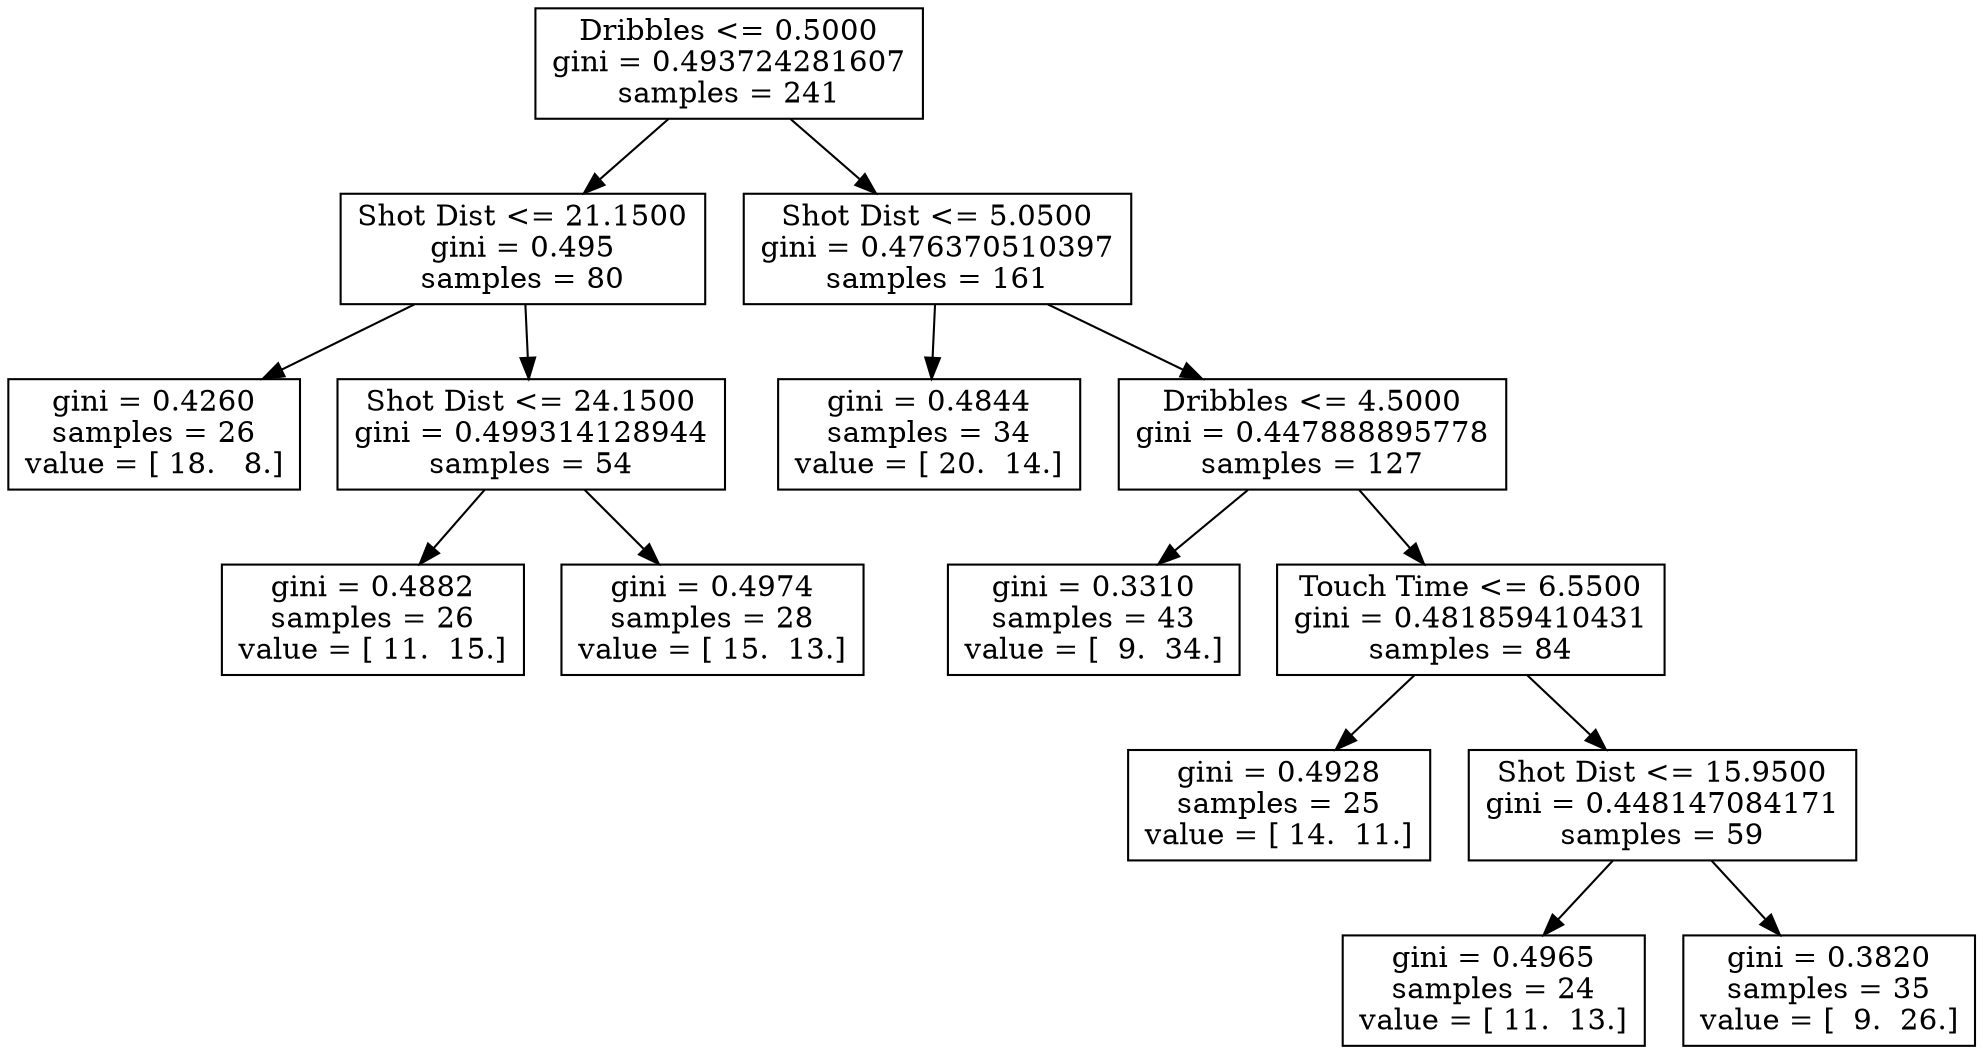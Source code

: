 digraph Tree {
0 [label="Dribbles <= 0.5000\ngini = 0.493724281607\nsamples = 241", shape="box"] ;
1 [label="Shot Dist <= 21.1500\ngini = 0.495\nsamples = 80", shape="box"] ;
0 -> 1 ;
2 [label="gini = 0.4260\nsamples = 26\nvalue = [ 18.   8.]", shape="box"] ;
1 -> 2 ;
3 [label="Shot Dist <= 24.1500\ngini = 0.499314128944\nsamples = 54", shape="box"] ;
1 -> 3 ;
4 [label="gini = 0.4882\nsamples = 26\nvalue = [ 11.  15.]", shape="box"] ;
3 -> 4 ;
5 [label="gini = 0.4974\nsamples = 28\nvalue = [ 15.  13.]", shape="box"] ;
3 -> 5 ;
6 [label="Shot Dist <= 5.0500\ngini = 0.476370510397\nsamples = 161", shape="box"] ;
0 -> 6 ;
7 [label="gini = 0.4844\nsamples = 34\nvalue = [ 20.  14.]", shape="box"] ;
6 -> 7 ;
8 [label="Dribbles <= 4.5000\ngini = 0.447888895778\nsamples = 127", shape="box"] ;
6 -> 8 ;
9 [label="gini = 0.3310\nsamples = 43\nvalue = [  9.  34.]", shape="box"] ;
8 -> 9 ;
10 [label="Touch Time <= 6.5500\ngini = 0.481859410431\nsamples = 84", shape="box"] ;
8 -> 10 ;
11 [label="gini = 0.4928\nsamples = 25\nvalue = [ 14.  11.]", shape="box"] ;
10 -> 11 ;
12 [label="Shot Dist <= 15.9500\ngini = 0.448147084171\nsamples = 59", shape="box"] ;
10 -> 12 ;
13 [label="gini = 0.4965\nsamples = 24\nvalue = [ 11.  13.]", shape="box"] ;
12 -> 13 ;
14 [label="gini = 0.3820\nsamples = 35\nvalue = [  9.  26.]", shape="box"] ;
12 -> 14 ;
}